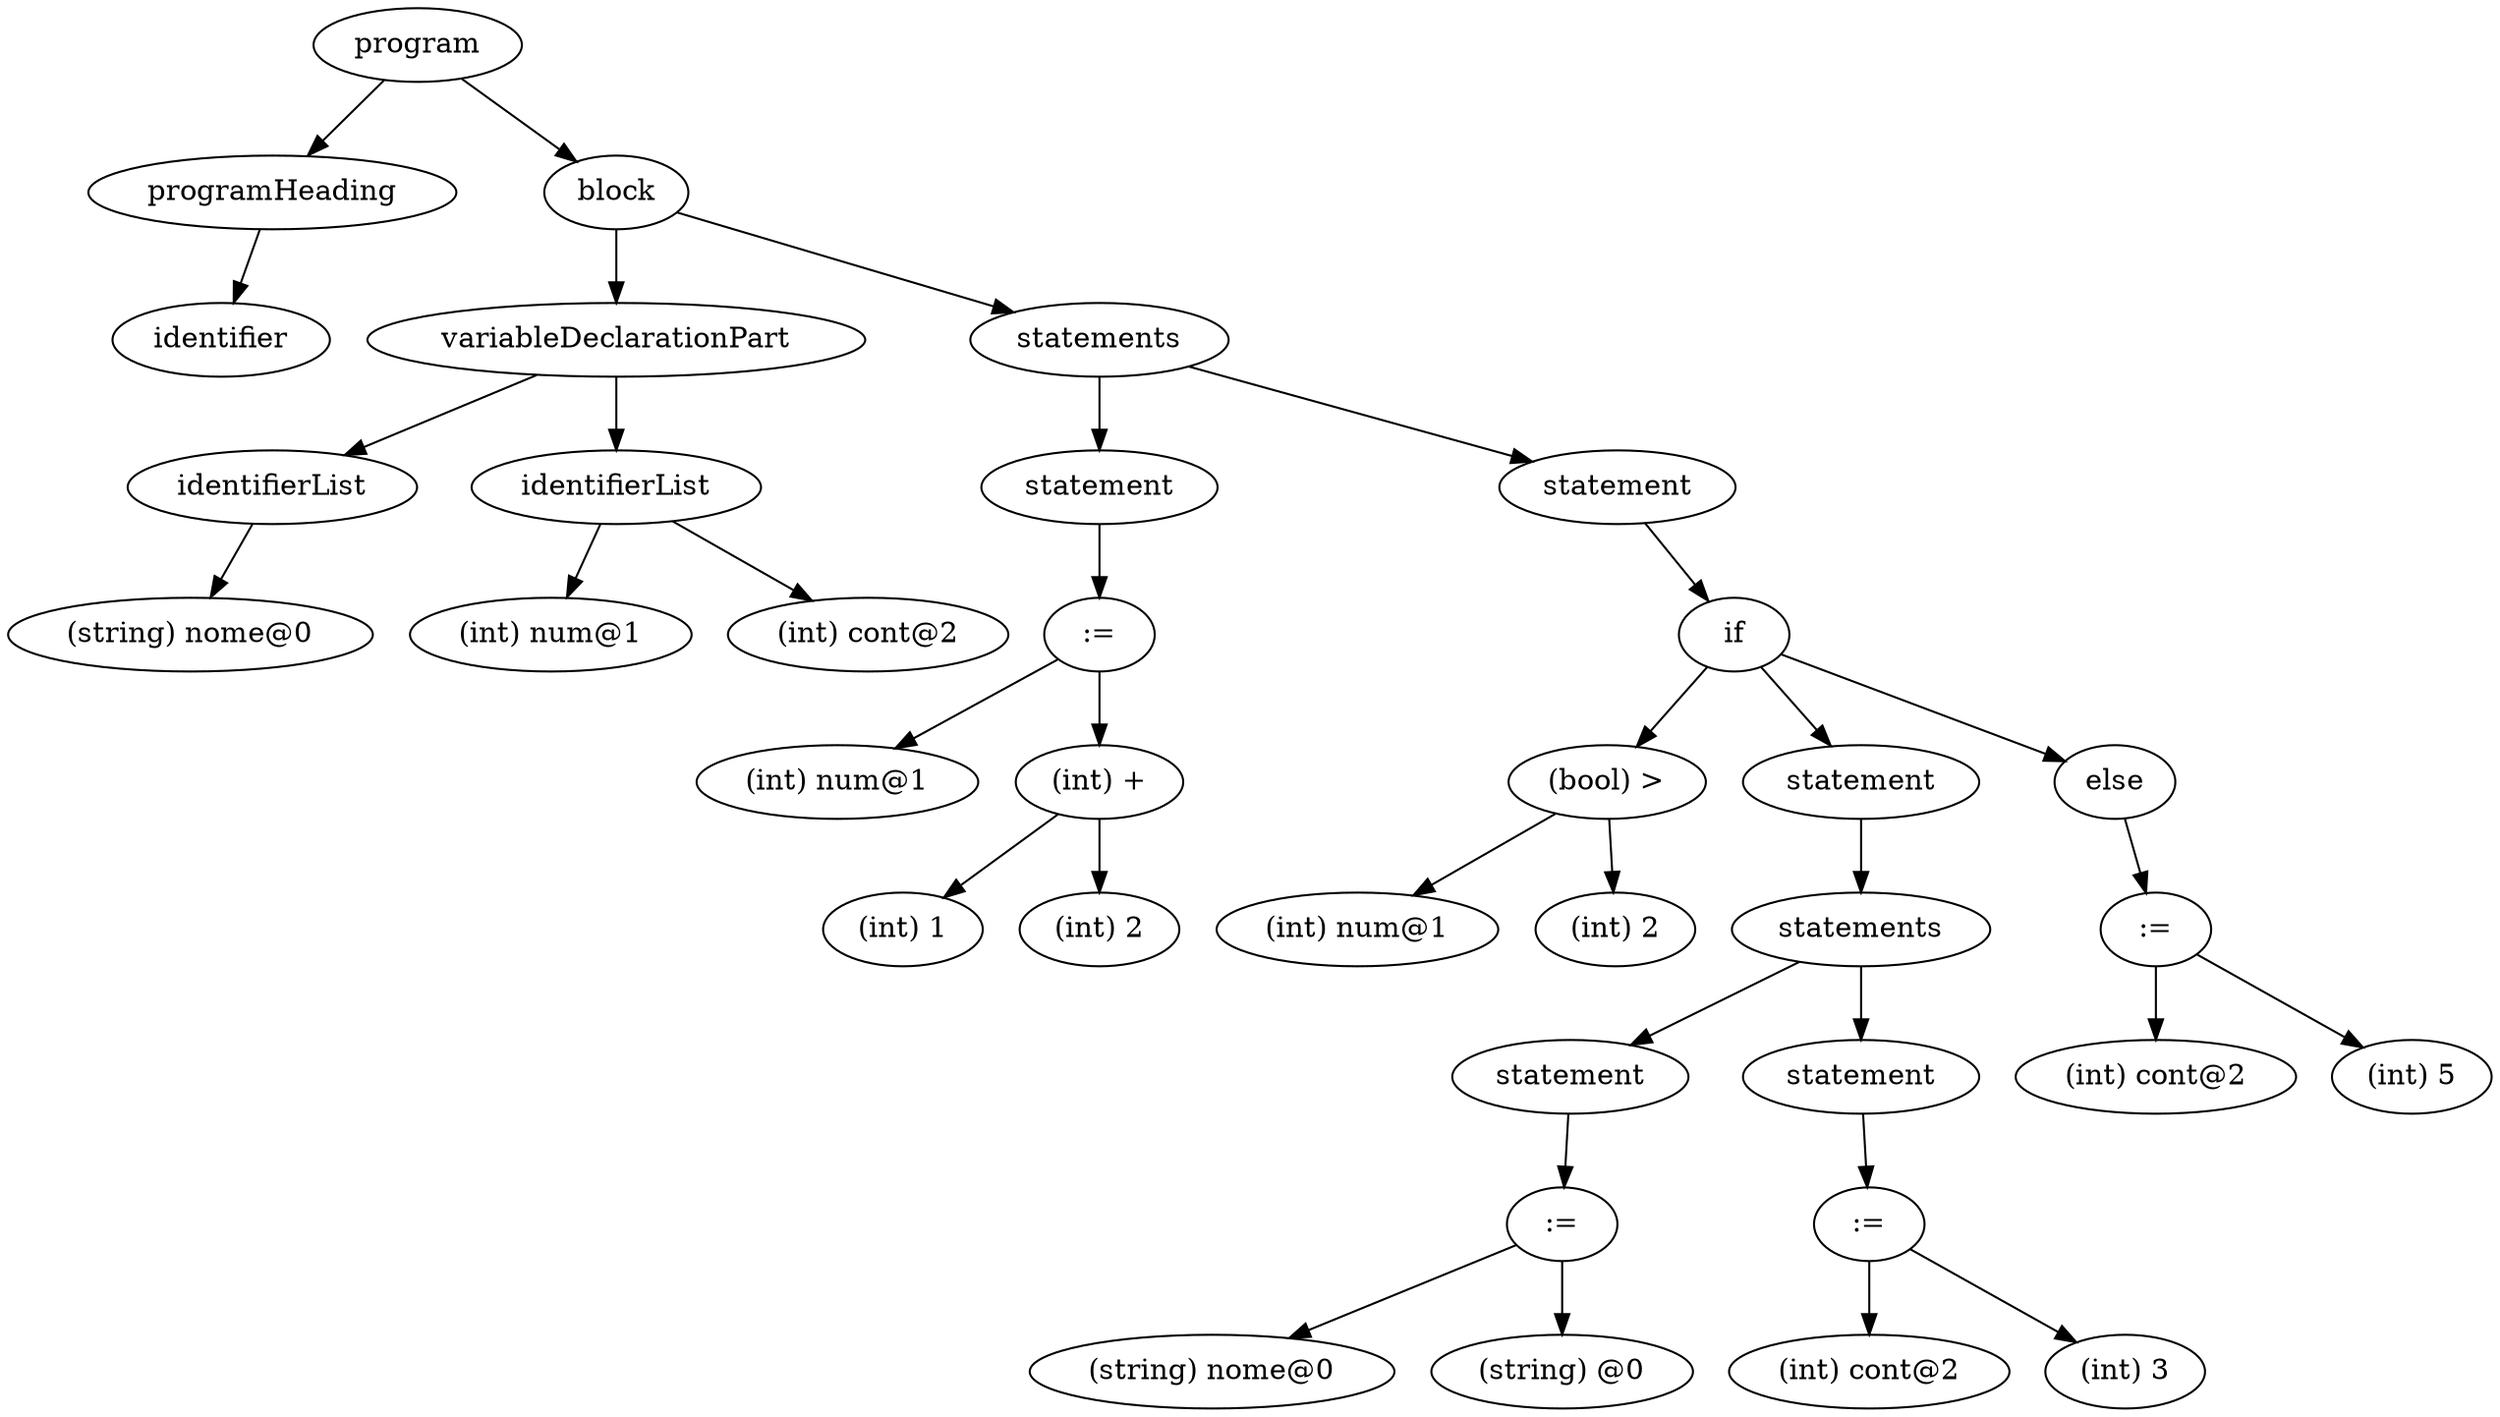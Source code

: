 digraph {
graph [ordering="out"];
node0[label="program"];
node1[label="programHeading"];
node2[label="identifier"];
node1 -> node2;
node0 -> node1;
node3[label="block"];
node4[label="variableDeclarationPart"];
node5[label="identifierList"];
node6[label="(string) nome@0"];
node5 -> node6;
node4 -> node5;
node7[label="identifierList"];
node8[label="(int) num@1"];
node7 -> node8;
node9[label="(int) cont@2"];
node7 -> node9;
node4 -> node7;
node3 -> node4;
node10[label="statements"];
node11[label="statement"];
node12[label=":="];
node13[label="(int) num@1"];
node12 -> node13;
node14[label="(int) +"];
node15[label="(int) 1"];
node14 -> node15;
node16[label="(int) 2"];
node14 -> node16;
node12 -> node14;
node11 -> node12;
node10 -> node11;
node17[label="statement"];
node18[label="if"];
node19[label="(bool) >"];
node20[label="(int) num@1"];
node19 -> node20;
node21[label="(int) 2"];
node19 -> node21;
node18 -> node19;
node22[label="statement"];
node23[label="statements"];
node24[label="statement"];
node25[label=":="];
node26[label="(string) nome@0"];
node25 -> node26;
node27[label="(string) @0"];
node25 -> node27;
node24 -> node25;
node23 -> node24;
node28[label="statement"];
node29[label=":="];
node30[label="(int) cont@2"];
node29 -> node30;
node31[label="(int) 3"];
node29 -> node31;
node28 -> node29;
node23 -> node28;
node22 -> node23;
node18 -> node22;
node32[label="else"];
node33[label=":="];
node34[label="(int) cont@2"];
node33 -> node34;
node35[label="(int) 5"];
node33 -> node35;
node32 -> node33;
node18 -> node32;
node17 -> node18;
node10 -> node17;
node3 -> node10;
node0 -> node3;
}
